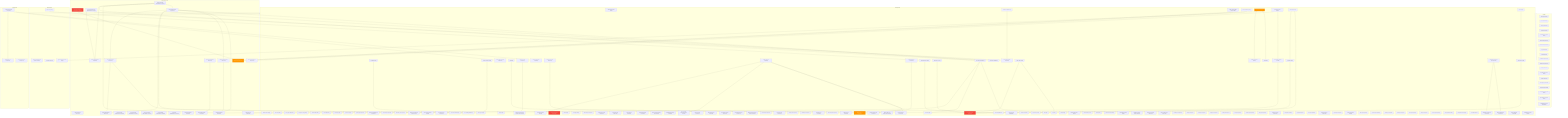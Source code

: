 graph TD
  subgraph WebApplication
    instrumentation_client["instrumentation-client (Utility)"]
    instrumentation["instrumentation (Utility)"]
    middleware["middleware (Middleware)"]
    next_env_d["next-env.d (Utility)"]
    sentry_edge_config["sentry.edge.config (Utility)"]
    sentry_server_config["sentry.server.config (Utility)"]
    tailwind_config["tailwind.config (Utility)"]
    vitest_config["vitest.config (Utility)"]
    vitest_setup["vitest.setup (Utility)"]
    global_error["global-error (Utility)"]
    layout["layout (Page Component)"]
    search_params_fallback["search-params-fallback (UI Component)"]
    site_footer["site-footer (UI Component)"]
    site_header["site-header (UI Component)"]
    suspense_user_auth_form["suspense-user-auth-form (UI Component)"]
    theme_provider["theme-provider (Context Provider)"]
    user_auth_form["user-auth-form (UI Component)"]
    use_on_click_outside["use-on-click-outside (Utility)"]
    csrf["csrf (Utility)"]
    db["db (Utility)"]
    json_utilities["json-utilities (Utility)"]
    logger["logger (Utility)"]
    prisma_extensions["prisma-extensions (Utility)"]
    prisma_types["prisma-types (Utility)"]
    rate_limit["rate-limit (Utility)"]
    session_types["session-types (Utility)"]
    utils["utils (Utility)"]
    create_unused_features_analyzer["create-unused-features-analyzer (Utility)"]
    extract_architecture["extract-architecture (Utility)"]
    generate_architecture_report["generate-architecture-report (Utility)"]:::legacy
    vitest_d["vitest.d (Utility)"]
    layout["layout (Page Component)"]
    page["page (Page Component)"]
    layout["layout (Page Component)"]
    route_types["route-types (Utility)"]
    layout["layout (Page Component)"]
    page["page (Page Component)"]:::technicalDebt
    layout["layout (Page Component)"]
    page["page (Page Component)"]:::technicalDebt
    admin_nav["admin-nav (UI Component)"]
    session_type_form["session-type-form (UI Component)"]
    faq_accordion["faq-accordion (UI Component)"]
    contact_form["contact-form (UI Component)"]
    animated_heading["animated-heading (UI Component)"]
    two_line_animated_heading["two-line-animated-heading (UI Component)"]
    ai_capabilities_marquee["ai-capabilities-marquee (UI Component)"]
    animated_circular_progress_bar_demo["animated-circular-progress-bar-demo (UI Component)"]
    client_section["client-section (UI Component)"]
    final_cta_section["final-cta-section (UI Component)"]
    hero_section["hero-section (UI Component)"]
    key_values_section["key-values-section (UI Component)"]
    testimonials_section["testimonials-section (UI Component)"]
    animated_circular_progress_bar["animated-circular-progress-bar (UI Component)"]
    aurora_text["aurora-text (UI Component)"]
    border_beam["border-beam (UI Component)"]
    marquee["marquee (UI Component)"]
    particles["particles (UI Component)"]
    text_shimmer["text-shimmer (UI Component)"]
    word_rotate["word-rotate (UI Component)"]
    builder_card["builder-card (UI Component)"]
    builder_image["builder-image (UI Component)"]:::technicalDebt
    index["index (Utility)"]
    add_project_form["add-project-form (UI Component)"]
    app_showcase["app-showcase (UI Component)"]
    builder_profile_client_wrapper["builder-profile-client-wrapper (UI Component)"]
    builder_profile["builder-profile (UI Component)"]
    index["index (Utility)"]
    portfolio_gallery["portfolio-gallery (UI Component)"]
    portfolio_showcase["portfolio-showcase (UI Component)"]
    role_badges["role-badges (Context Provider)"]
    success_metrics_dashboard["success-metrics-dashboard (Context Provider)"]
    clerk_provider["clerk-provider (Context Provider)"]
    providers["providers (Context Provider)"]
    index["index (Utility)"]
    mock_test["mock-test (Middleware)"]
    typed_mock_test["typed-mock-test (Middleware)"]
    scheduling["scheduling (Service)"]
    profile["profile (Utility)"]
    profile_context["profile-context (Utility)"]
    app_service["app-service (Service)"]
    data_service["data-service (Service)"]
    types["types (Utility)"]
    api_protection["api-protection (Middleware)"]
    error_handling["error-handling (Middleware)"]
    index["index (Middleware)"]
    performance["performance (Middleware)"]
    profiles["profiles (Utility)"]
    mock_data["mock-data (Utility)"]
    types["types (Utility)"]
    utils["utils (Utility)"]
    builder_profile_service["builder-profile-service (Service)"]
    builder_service["builder-service (Service)"]
    builder["builder (Utility)"]
    profile_form_helpers["profile-form-helpers (Utility)"]
    create_dummy_profiles["create-dummy-profiles (Utility)"]
    create_profiles["create-profiles (Utility)"]
    page["page (Page Component)"]
    page["page (Page Component)"]
    page["page (Page Component)"]
    page["page (Page Component)"]
    page["page (Page Component)"]
    page["page (Page Component)"]
    page["page (Page Component)"]
    page["page (Page Component)"]
    page["page (Page Component)"]
    page["page (Page Component)"]
    page["page (Page Component)"]
    layout["layout (Page Component)"]
    page["page (Page Component)"]
    layout["layout (Page Component)"]
    page["page (Page Component)"]
    layout["layout (Page Component)"]
    page["page (Page Component)"]
    layout["layout (Page Component)"]
    page["page (Page Component)"]
    page["page (Page Component)"]
    page["page (Page Component)"]
    page["page (Page Component)"]
    page["page (Page Component)"]
    client["client (Utility)"]
    page["page (Page Component)"]
    page["page (Page Component)"]
    page["page (Page Component)"]
    page["page (Page Component)"]
    index["index (Utility)"]
    index["index (Utility)"]
    validation_tier_badge["validation-tier-badge (Context Provider)"]
    session_type_editor["session-type-editor (UI Component)"]
    session_type_selector["session-type-selector (UI Component)"]
    time_slot_selector["time-slot-selector (UI Component)"]
    timezone_selector["timezone-selector (UI Component)"]
    index["index (Utility)"]
    accordion["accordion (UI Component)"]
    alert["alert (UI Component)"]
    avatar["avatar (UI Component)"]
    badge["badge (UI Component)"]
    button["button (UI Component)"]
    card["card (UI Component)"]
    checkbox["checkbox (UI Component)"]
    dialog["dialog (UI Component)"]
    dropdown_menu["dropdown-menu (UI Component)"]
    form["form (Context Provider)"]
    index["index (Utility)"]
    input["input (UI Component)"]
    label["label (UI Component)"]
    loading_spinner["loading-spinner (UI Component)"]
    popover["popover (UI Component)"]
    radio_group["radio-group (Context Provider)"]
    select["select (UI Component)"]
    separator["separator (UI Component)"]
    sonner["sonner (UI Component)"]
    switch["switch (UI Component)"]
    table["table (UI Component)"]
    tabs["tabs (UI Component)"]
    textarea["textarea (UI Component)"]
    tooltip["tooltip (Context Provider)"]
    marketplace_service["marketplace-service (Utility)"]
    scheduling_service["scheduling-service (Utility)"]
    page["page (Page Component)"]
    page["page (Page Component)"]
    page["page (Page Component)"]
    BuilderProfileClient["BuilderProfileClient (Service)"]
    page["page (Page Component)"]
    page["page (Page Component)"]
    route["route (API Endpoint)"]
    route["route (API Endpoint)"]
    route["route (API Endpoint)"]
    route["route (API Endpoint)"]
    route["route (API Endpoint)"]
    route["route (API Endpoint)"]
    route["route (API Endpoint)"]
    route["route (API Endpoint)"]
    route["route (API Endpoint)"]
    route["route (API Endpoint)"]
    availability_exceptions["availability-exceptions (UI Component)"]
    availability_management["availability-management (UI Component)"]
    weekly_availability["weekly-availability (UI Component)"]
    metrics_display["metrics-display (UI Component)"]
    portfolio_gallery["portfolio-gallery (UI Component)"]
    validation_tier["validation-tier (Context Provider)"]
    route["route (API Endpoint)"]
    route["route (API Endpoint)"]
    route["route (API Endpoint)"]
    route["route (API Endpoint)"]
  end

  subgraph Database
    schema["schema (Data Model)"]
    User["User (Data Model)"]
    Account["Account (Data Model)"]
    Session["Session (Data Model)"]
    VerificationToken["VerificationToken (Data Model)"]
    BuilderProfile["BuilderProfile (Data Model)"]
    ClientProfile["ClientProfile (Data Model)"]
    App["App (Data Model)"]
    Skill["Skill (Data Model)"]
    BuilderSkill["BuilderSkill (Data Model)"]
    SkillResource["SkillResource (Data Model)"]
    Project["Project (Data Model)"]
    ProjectMilestone["ProjectMilestone (Data Model)"]
    Booking["Booking (Data Model)"]
    SessionType["SessionType (Data Model)"]
    AICapability["AICapability (Data Model)"]
    CapabilityExample["CapabilityExample (Data Model)"]
    CapabilityLimitation["CapabilityLimitation (Data Model)"]
    CapabilityRequirement["CapabilityRequirement (Data Model)"]
  end

  subgraph AuthenticationService
    architecture_utils["architecture-utils (Authentication Component)"]:::technicalDebt
    extract_auth_architecture["extract-auth-architecture (Authentication Component)"]:::legacy
    auth_error_boundary["auth-error-boundary (UI Component)"]
    clerk_auth_form["clerk-auth-form (UI Component)"]
    loading_state["loading-state (UI Component)"]
    factory_test_solution["factory-test-solution (Authentication Component)"]
    improved_integration_test["improved-integration-test (Authentication Component)"]
    improved_solution["improved-solution (Authentication Component)"]
    improved_test_utils["improved-test-utils (Authentication Component)"]
    nextjs_mock_solution["nextjs-mock-solution (Authentication Component)"]
    clerk_middleware["clerk-middleware (Authentication Component)"]
    data_access["data-access (Authentication Component)"]
    hooks["hooks (Authentication Component)"]
    index["index (Authentication Component)"]
    types["types (Authentication Component)"]:::legacy
    config["config (Authentication Component)"]
    factory["factory (Authentication Component)"]
    logging["logging (Authentication Component)"]
    rbac["rbac (Authentication Component)"]
    test_utils["test-utils (Authentication Component)"]
    validation["validation (Authentication Component)"]
    api_auth["api-auth (Authentication Component)"]
    helpers["helpers (Authentication Component)"]
    route["route (API Endpoint)"]
  end

  subgraph PaymentService
    payment_status_indicator["payment-status-indicator (Context Provider)"]
    stripe_client["stripe-client (Service)"]
    stripe_server["stripe-server (Utility)"]
    page["page (Page Component)"]
    page["page (Page Component)"]
    payment_success_content["payment-success-content (Utility)"]
    route["route (API Endpoint)"]
    route["route (API Endpoint)"]
    route["route (API Endpoint)"]
  end

  subgraph BookingSystem
    weekly_schedule["weekly-schedule (UI Component)"]
    booking_calendar["booking-calendar (UI Component)"]
    booking_form["booking-form (UI Component)"]
    route["route (API Endpoint)"]
    route["route (API Endpoint)"]
  end

  middleware --> index
  json_utilities --> prisma_types
  prisma_extensions --> prisma_types
  session_types --> types
  create_unused_features_analyzer --> architecture_utils
  extract_architecture --> architecture_utils
  extract_auth_architecture --> architecture_utils
  hero_section --> animated_circular_progress_bar_demo
  add_project_form --> portfolio_showcase
  builder_profile --> portfolio_showcase
  builder_profile --> app_showcase
  builder_profile --> success_metrics_dashboard
  builder_profile --> role_badges
  portfolio_gallery --> portfolio_showcase
  clerk_provider --> loading_state
  providers --> clerk_provider
  providers --> auth_error_boundary
  factory_test_solution --> factory
  factory_test_solution --> config
  factory_test_solution --> api_protection
  factory_test_solution --> test_utils
  improved_integration_test --> index
  improved_integration_test --> test_utils
  scheduling --> types
  scheduling --> mock_data
  profile --> session_types
  data_service --> types
  api_protection --> csrf
  api_protection --> rate_limit
  api_protection --> config
  factory --> config
  factory --> api_protection
  factory --> validation
  factory --> performance
  factory --> error_handling
  factory --> logging
  factory --> rbac
  rbac --> error_handling
  rbac --> logging
  validation --> config
  mock_data --> types
  utils --> types
  stripe_server --> scheduling_service
  create_profiles --> db
  create_profiles --> types
  page --> client
  page --> BuilderProfileClient
  page --> payment_success_content
  booking_calendar --> time_slot_selector
  booking_calendar --> session_type_selector
  booking_calendar --> booking_form
  api_auth --> helpers
  scheduling_service --> types
  availability_management --> weekly_availability
  availability_management --> availability_exceptions

  %% Container relationships
  WebApplication --> Database
  WebApplication --> AuthenticationService
  WebApplication --> PaymentService
  WebApplication --> BookingSystem
  classDef technicalDebt fill:#ff9800,color:white;
  classDef legacy fill:#f44336,color:white;